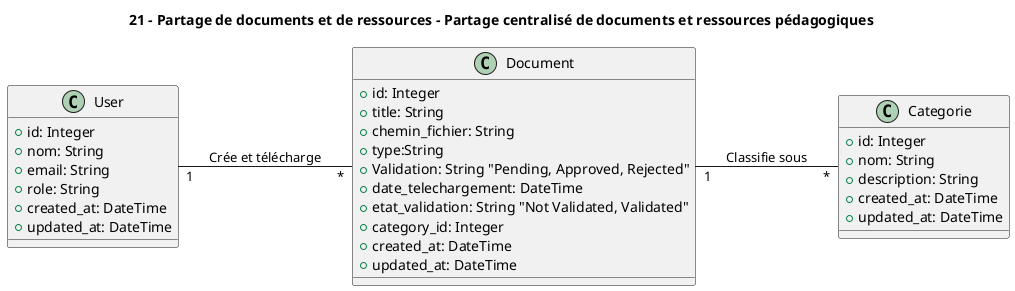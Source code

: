 @startuml
left to right direction

title 21 - Partage de documents et de ressources - Partage centralisé de documents et ressources pédagogiques

' Define the User (User) class with role as an attribute
class User {
    +id: Integer
    +nom: String
    +email: String
    +role: String 
    +created_at: DateTime
    +updated_at: DateTime
}

 
' Define the Document class with attributes specific to documents
class Document {
    +id: Integer
    +title: String
    +chemin_fichier: String
    +type:String
    +Validation: String "Pending, Approved, Rejected"
    +date_telechargement: DateTime
    +etat_validation: String "Not Validated, Validated"
    +category_id: Integer
    +created_at: DateTime
    +updated_at: DateTime
}


' Define the Categorie class to organize documents and resources
class Categorie {
    +id: Integer
    +nom: String
    +description: String
    +created_at: DateTime
    +updated_at: DateTime
}

' Define the relationships between classes

' User can create and upload resources
User "1" -- "*" Document : "Crée et télécharge"

' Documents and resources are classified under categories
Document "1" -- "*" Categorie : "Classifie sous"

@enduml
